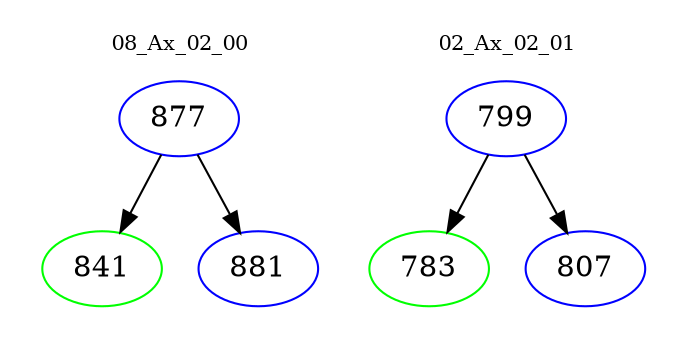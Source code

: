 digraph{
subgraph cluster_0 {
color = white
label = "08_Ax_02_00";
fontsize=10;
T0_877 [label="877", color="blue"]
T0_877 -> T0_841 [color="black"]
T0_841 [label="841", color="green"]
T0_877 -> T0_881 [color="black"]
T0_881 [label="881", color="blue"]
}
subgraph cluster_1 {
color = white
label = "02_Ax_02_01";
fontsize=10;
T1_799 [label="799", color="blue"]
T1_799 -> T1_783 [color="black"]
T1_783 [label="783", color="green"]
T1_799 -> T1_807 [color="black"]
T1_807 [label="807", color="blue"]
}
}
